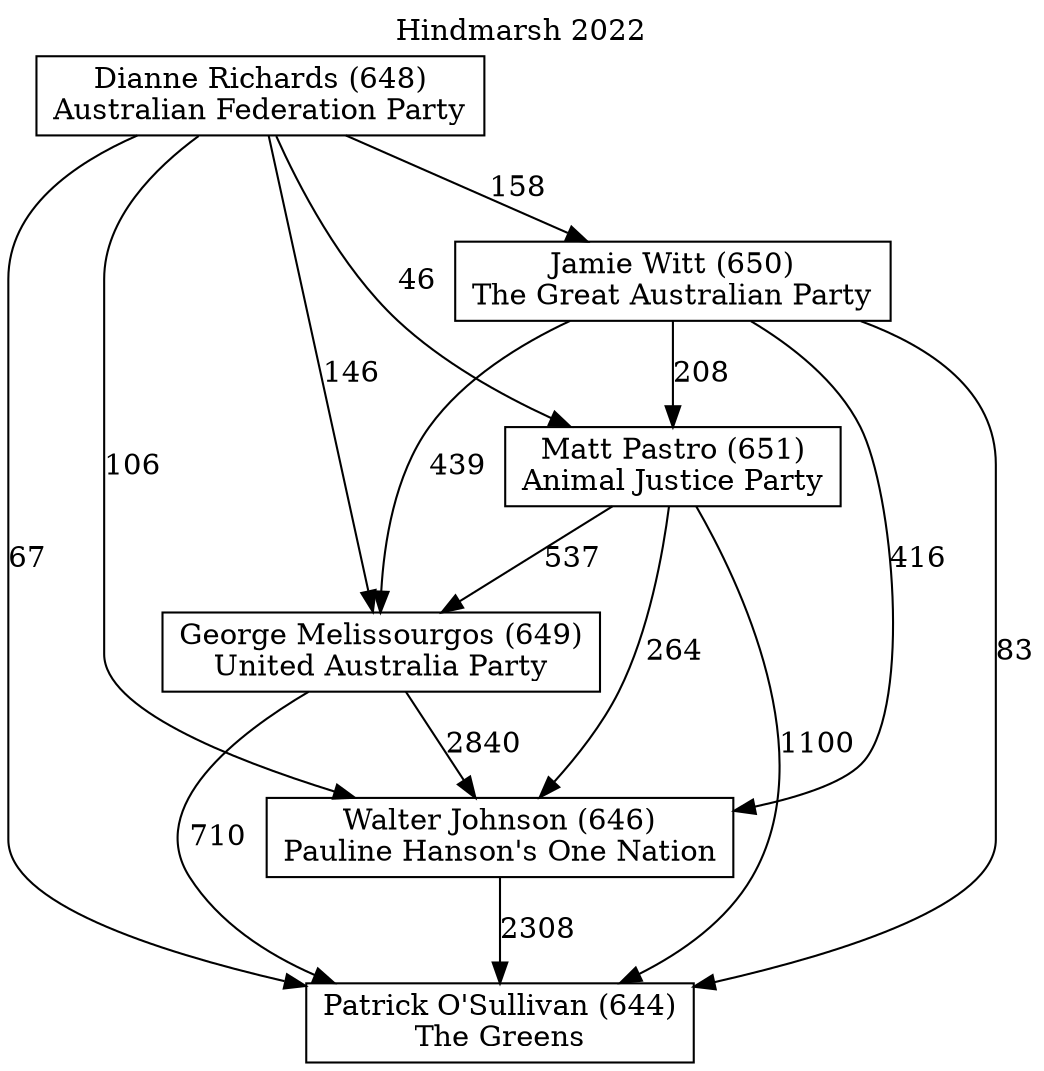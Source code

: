 // House preference flow
digraph "Patrick O'Sullivan (644)_Hindmarsh_2022" {
	graph [label="Hindmarsh 2022" labelloc=t mclimit=10]
	node [shape=box]
	"Patrick O'Sullivan (644)" [label="Patrick O'Sullivan (644)
The Greens"]
	"Jamie Witt (650)" [label="Jamie Witt (650)
The Great Australian Party"]
	"George Melissourgos (649)" [label="George Melissourgos (649)
United Australia Party"]
	"Walter Johnson (646)" [label="Walter Johnson (646)
Pauline Hanson's One Nation"]
	"Matt Pastro (651)" [label="Matt Pastro (651)
Animal Justice Party"]
	"Dianne Richards (648)" [label="Dianne Richards (648)
Australian Federation Party"]
	"George Melissourgos (649)" -> "Walter Johnson (646)" [label=2840]
	"Jamie Witt (650)" -> "George Melissourgos (649)" [label=439]
	"Dianne Richards (648)" -> "Walter Johnson (646)" [label=106]
	"Dianne Richards (648)" -> "George Melissourgos (649)" [label=146]
	"Matt Pastro (651)" -> "Walter Johnson (646)" [label=264]
	"George Melissourgos (649)" -> "Patrick O'Sullivan (644)" [label=710]
	"Jamie Witt (650)" -> "Patrick O'Sullivan (644)" [label=83]
	"Matt Pastro (651)" -> "Patrick O'Sullivan (644)" [label=1100]
	"Dianne Richards (648)" -> "Patrick O'Sullivan (644)" [label=67]
	"Dianne Richards (648)" -> "Matt Pastro (651)" [label=46]
	"Jamie Witt (650)" -> "Walter Johnson (646)" [label=416]
	"Walter Johnson (646)" -> "Patrick O'Sullivan (644)" [label=2308]
	"Matt Pastro (651)" -> "George Melissourgos (649)" [label=537]
	"Dianne Richards (648)" -> "Jamie Witt (650)" [label=158]
	"Jamie Witt (650)" -> "Matt Pastro (651)" [label=208]
}
